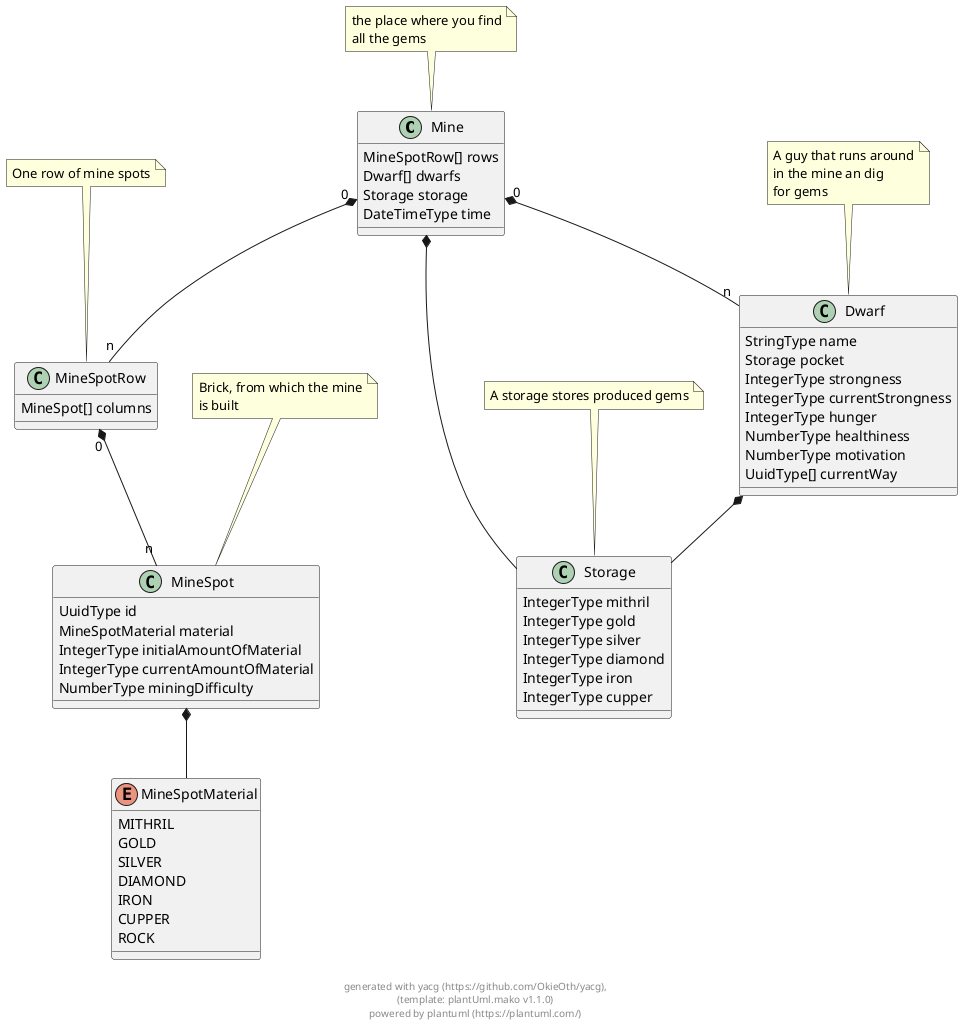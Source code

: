 
@startuml

class Mine {
        MineSpotRow[] rows 
        Dwarf[] dwarfs 
        Storage storage 
        DateTimeType time 
}

note top: the place where you find\nall the gems

class MineSpotRow {
        MineSpot[] columns 
}

note top: One row of mine spots

class Dwarf {
        StringType name 
        Storage pocket 
        IntegerType strongness 
        IntegerType currentStrongness 
        IntegerType hunger 
        NumberType healthiness 
        NumberType motivation 
        UuidType[] currentWay 
}

note top: A guy that runs around\nin the mine an dig\nfor gems

class Storage {
        IntegerType mithril 
        IntegerType gold 
        IntegerType silver 
        IntegerType diamond 
        IntegerType iron 
        IntegerType cupper 
}

note top: A storage stores produced gems

enum MineSpotMaterial {
    MITHRIL
    GOLD
    SILVER
    DIAMOND
    IRON
    CUPPER
    ROCK
}


class MineSpot {
        UuidType id 
        MineSpotMaterial material 
        IntegerType initialAmountOfMaterial 
        IntegerType currentAmountOfMaterial 
        NumberType miningDifficulty 
}

note top: Brick, from which the mine\nis built


    
Mine "0" *-- "n" MineSpotRow        
            
Mine "0" *-- "n" Dwarf        
            
Mine  *--  Storage        
            
    
MineSpotRow "0" *-- "n" MineSpot        
            
    
Dwarf  *--  Storage        
            
    
    
    
MineSpot  *--  MineSpotMaterial        
            

footer \ngenerated with yacg (https://github.com/OkieOth/yacg),\n(template: plantUml.mako v1.1.0)\npowered by plantuml (https://plantuml.com/)
@enduml